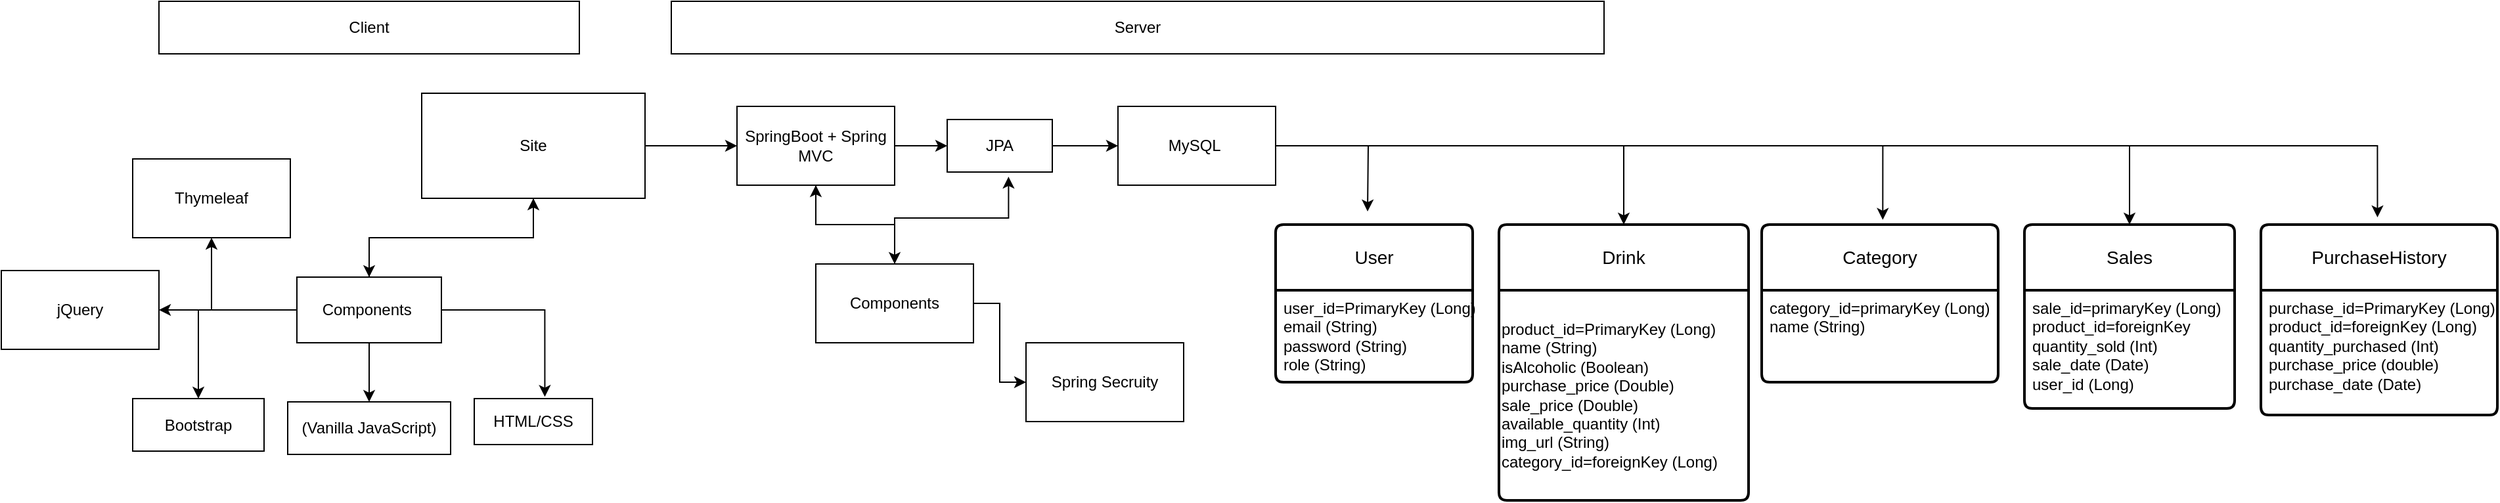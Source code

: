 <mxfile version="22.1.11" type="github">
  <diagram name="Seite-1" id="TQNiA3lFw16Ix_GrtYa4">
    <mxGraphModel dx="1906" dy="386" grid="1" gridSize="10" guides="1" tooltips="1" connect="1" arrows="1" fold="1" page="1" pageScale="1" pageWidth="827" pageHeight="1169" math="0" shadow="0">
      <root>
        <mxCell id="0" />
        <mxCell id="1" parent="0" />
        <mxCell id="8caW-aM3lj9bGC5bDLN5-4" value="Drink" style="swimlane;childLayout=stackLayout;horizontal=1;startSize=50;horizontalStack=0;rounded=1;fontSize=14;fontStyle=0;strokeWidth=2;resizeParent=0;resizeLast=1;shadow=0;dashed=0;align=center;arcSize=4;whiteSpace=wrap;html=1;" parent="1" vertex="1">
          <mxGeometry x="540" y="230" width="190" height="210" as="geometry" />
        </mxCell>
        <mxCell id="8caW-aM3lj9bGC5bDLN5-40" value="&lt;div style=&quot;&quot;&gt;product_id=PrimaryKey (Long)&lt;span style=&quot;background-color: initial; white-space-collapse: preserve;&quot;&gt;&#x9;&lt;/span&gt;&lt;span style=&quot;background-color: initial; white-space-collapse: preserve;&quot;&gt;&#x9;&lt;/span&gt;&lt;span style=&quot;background-color: initial; white-space-collapse: preserve;&quot;&gt;&#x9;&lt;/span&gt;&lt;/div&gt;&lt;div style=&quot;&quot;&gt;&lt;span style=&quot;background-color: initial;&quot;&gt;name (String)&lt;/span&gt;&lt;/div&gt;&lt;div style=&quot;&quot;&gt;&lt;span style=&quot;background-color: initial;&quot;&gt;isAlcoholic (Boolean)&lt;/span&gt;&lt;br&gt;&lt;/div&gt;&lt;div style=&quot;&quot;&gt;&lt;span style=&quot;background-color: initial;&quot;&gt;purchase_price (Double)&lt;/span&gt;&lt;/div&gt;&lt;div style=&quot;&quot;&gt;&lt;span style=&quot;background-color: initial;&quot;&gt;sale_price (Double)&lt;/span&gt;&lt;/div&gt;&lt;div style=&quot;&quot;&gt;&lt;span style=&quot;background-color: initial;&quot;&gt;available_quantity (Int)&lt;/span&gt;&lt;/div&gt;&lt;div style=&quot;&quot;&gt;&lt;span style=&quot;background-color: initial;&quot;&gt;img_url (String)&lt;/span&gt;&lt;/div&gt;&lt;div style=&quot;&quot;&gt;category_id=foreignKey (Long)&lt;/div&gt;" style="text;html=1;align=left;verticalAlign=middle;resizable=0;points=[];autosize=1;strokeColor=none;fillColor=none;" parent="8caW-aM3lj9bGC5bDLN5-4" vertex="1">
          <mxGeometry y="50" width="190" height="160" as="geometry" />
        </mxCell>
        <mxCell id="8caW-aM3lj9bGC5bDLN5-43" value="User" style="swimlane;childLayout=stackLayout;horizontal=1;startSize=50;horizontalStack=0;rounded=1;fontSize=14;fontStyle=0;strokeWidth=2;resizeParent=0;resizeLast=1;shadow=0;dashed=0;align=center;arcSize=4;whiteSpace=wrap;html=1;" parent="1" vertex="1">
          <mxGeometry x="370" y="230" width="150" height="120" as="geometry" />
        </mxCell>
        <mxCell id="8caW-aM3lj9bGC5bDLN5-44" value="user_id=PrimaryKey (Long)&lt;br&gt;email (String)&lt;br&gt;password (String)&lt;br&gt;role (String)" style="align=left;strokeColor=none;fillColor=none;spacingLeft=4;fontSize=12;verticalAlign=top;resizable=0;rotatable=0;part=1;html=1;" parent="8caW-aM3lj9bGC5bDLN5-43" vertex="1">
          <mxGeometry y="50" width="150" height="70" as="geometry" />
        </mxCell>
        <mxCell id="8caW-aM3lj9bGC5bDLN5-46" value="Client" style="rounded=0;whiteSpace=wrap;html=1;" parent="1" vertex="1">
          <mxGeometry x="-480" y="60" width="320" height="40" as="geometry" />
        </mxCell>
        <mxCell id="8caW-aM3lj9bGC5bDLN5-47" value="Server" style="rounded=0;whiteSpace=wrap;html=1;" parent="1" vertex="1">
          <mxGeometry x="-90" y="60" width="710" height="40" as="geometry" />
        </mxCell>
        <mxCell id="8caW-aM3lj9bGC5bDLN5-69" style="edgeStyle=orthogonalEdgeStyle;rounded=0;orthogonalLoop=1;jettySize=auto;html=1;entryX=0;entryY=0.5;entryDx=0;entryDy=0;" parent="1" source="8caW-aM3lj9bGC5bDLN5-48" target="8caW-aM3lj9bGC5bDLN5-68" edge="1">
          <mxGeometry relative="1" as="geometry" />
        </mxCell>
        <mxCell id="8caW-aM3lj9bGC5bDLN5-79" style="edgeStyle=orthogonalEdgeStyle;rounded=0;orthogonalLoop=1;jettySize=auto;html=1;" parent="1" source="8caW-aM3lj9bGC5bDLN5-48" target="8caW-aM3lj9bGC5bDLN5-49" edge="1">
          <mxGeometry relative="1" as="geometry" />
        </mxCell>
        <mxCell id="8caW-aM3lj9bGC5bDLN5-48" value="Site" style="rounded=0;whiteSpace=wrap;html=1;" parent="1" vertex="1">
          <mxGeometry x="-280" y="130" width="170" height="80" as="geometry" />
        </mxCell>
        <mxCell id="8caW-aM3lj9bGC5bDLN5-54" style="edgeStyle=orthogonalEdgeStyle;rounded=0;orthogonalLoop=1;jettySize=auto;html=1;entryX=0.5;entryY=0;entryDx=0;entryDy=0;" parent="1" source="8caW-aM3lj9bGC5bDLN5-49" target="8caW-aM3lj9bGC5bDLN5-51" edge="1">
          <mxGeometry relative="1" as="geometry" />
        </mxCell>
        <mxCell id="8caW-aM3lj9bGC5bDLN5-59" style="edgeStyle=orthogonalEdgeStyle;rounded=0;orthogonalLoop=1;jettySize=auto;html=1;entryX=0.5;entryY=0;entryDx=0;entryDy=0;" parent="1" source="8caW-aM3lj9bGC5bDLN5-49" target="8caW-aM3lj9bGC5bDLN5-52" edge="1">
          <mxGeometry relative="1" as="geometry" />
        </mxCell>
        <mxCell id="8caW-aM3lj9bGC5bDLN5-78" style="edgeStyle=orthogonalEdgeStyle;rounded=0;orthogonalLoop=1;jettySize=auto;html=1;entryX=0.5;entryY=1;entryDx=0;entryDy=0;" parent="1" source="8caW-aM3lj9bGC5bDLN5-49" target="8caW-aM3lj9bGC5bDLN5-48" edge="1">
          <mxGeometry relative="1" as="geometry" />
        </mxCell>
        <mxCell id="8caW-aM3lj9bGC5bDLN5-80" style="edgeStyle=orthogonalEdgeStyle;rounded=0;orthogonalLoop=1;jettySize=auto;html=1;entryX=0.5;entryY=1;entryDx=0;entryDy=0;" parent="1" source="8caW-aM3lj9bGC5bDLN5-49" target="8caW-aM3lj9bGC5bDLN5-61" edge="1">
          <mxGeometry relative="1" as="geometry" />
        </mxCell>
        <mxCell id="9db9IfMV-im55y34ynVj-2" style="edgeStyle=orthogonalEdgeStyle;rounded=0;orthogonalLoop=1;jettySize=auto;html=1;entryX=1;entryY=0.5;entryDx=0;entryDy=0;" edge="1" parent="1" source="8caW-aM3lj9bGC5bDLN5-49" target="9db9IfMV-im55y34ynVj-1">
          <mxGeometry relative="1" as="geometry" />
        </mxCell>
        <mxCell id="8caW-aM3lj9bGC5bDLN5-49" value="Components&amp;nbsp;" style="rounded=0;whiteSpace=wrap;html=1;" parent="1" vertex="1">
          <mxGeometry x="-375" y="270" width="110" height="50" as="geometry" />
        </mxCell>
        <mxCell id="8caW-aM3lj9bGC5bDLN5-51" value="Bootstrap" style="rounded=0;whiteSpace=wrap;html=1;" parent="1" vertex="1">
          <mxGeometry x="-500" y="362.5" width="100" height="40" as="geometry" />
        </mxCell>
        <mxCell id="8caW-aM3lj9bGC5bDLN5-52" value="(Vanilla JavaScript)" style="rounded=0;whiteSpace=wrap;html=1;" parent="1" vertex="1">
          <mxGeometry x="-382" y="365" width="124" height="40" as="geometry" />
        </mxCell>
        <mxCell id="8caW-aM3lj9bGC5bDLN5-53" value="HTML/CSS" style="rounded=0;whiteSpace=wrap;html=1;" parent="1" vertex="1">
          <mxGeometry x="-240" y="362.5" width="90" height="35" as="geometry" />
        </mxCell>
        <mxCell id="8caW-aM3lj9bGC5bDLN5-58" style="edgeStyle=orthogonalEdgeStyle;rounded=0;orthogonalLoop=1;jettySize=auto;html=1;entryX=0.597;entryY=-0.038;entryDx=0;entryDy=0;entryPerimeter=0;" parent="1" source="8caW-aM3lj9bGC5bDLN5-49" target="8caW-aM3lj9bGC5bDLN5-53" edge="1">
          <mxGeometry relative="1" as="geometry" />
        </mxCell>
        <mxCell id="8caW-aM3lj9bGC5bDLN5-102" style="edgeStyle=orthogonalEdgeStyle;rounded=0;orthogonalLoop=1;jettySize=auto;html=1;entryX=0.5;entryY=0;entryDx=0;entryDy=0;" parent="1" source="8caW-aM3lj9bGC5bDLN5-60" target="8caW-aM3lj9bGC5bDLN5-4" edge="1">
          <mxGeometry relative="1" as="geometry" />
        </mxCell>
        <mxCell id="8caW-aM3lj9bGC5bDLN5-104" style="edgeStyle=orthogonalEdgeStyle;rounded=0;orthogonalLoop=1;jettySize=auto;html=1;entryX=0.5;entryY=0;entryDx=0;entryDy=0;" parent="1" source="8caW-aM3lj9bGC5bDLN5-60" target="8caW-aM3lj9bGC5bDLN5-89" edge="1">
          <mxGeometry relative="1" as="geometry" />
        </mxCell>
        <mxCell id="8caW-aM3lj9bGC5bDLN5-106" style="edgeStyle=orthogonalEdgeStyle;rounded=0;orthogonalLoop=1;jettySize=auto;html=1;" parent="1" source="8caW-aM3lj9bGC5bDLN5-60" edge="1">
          <mxGeometry relative="1" as="geometry">
            <mxPoint x="440" y="220" as="targetPoint" />
          </mxGeometry>
        </mxCell>
        <mxCell id="8caW-aM3lj9bGC5bDLN5-60" value="MySQL&amp;nbsp;" style="rounded=0;whiteSpace=wrap;html=1;" parent="1" vertex="1">
          <mxGeometry x="250" y="140" width="120" height="60" as="geometry" />
        </mxCell>
        <mxCell id="8caW-aM3lj9bGC5bDLN5-61" value="Thymeleaf" style="rounded=0;whiteSpace=wrap;html=1;" parent="1" vertex="1">
          <mxGeometry x="-500" y="180" width="120" height="60" as="geometry" />
        </mxCell>
        <mxCell id="8caW-aM3lj9bGC5bDLN5-73" value="" style="edgeStyle=orthogonalEdgeStyle;rounded=0;orthogonalLoop=1;jettySize=auto;html=1;" parent="1" source="8caW-aM3lj9bGC5bDLN5-68" target="8caW-aM3lj9bGC5bDLN5-72" edge="1">
          <mxGeometry relative="1" as="geometry" />
        </mxCell>
        <mxCell id="8caW-aM3lj9bGC5bDLN5-82" value="" style="edgeStyle=orthogonalEdgeStyle;rounded=0;orthogonalLoop=1;jettySize=auto;html=1;" parent="1" source="8caW-aM3lj9bGC5bDLN5-68" target="8caW-aM3lj9bGC5bDLN5-81" edge="1">
          <mxGeometry relative="1" as="geometry" />
        </mxCell>
        <mxCell id="8caW-aM3lj9bGC5bDLN5-68" value="SpringBoot + Spring MVC" style="rounded=0;whiteSpace=wrap;html=1;" parent="1" vertex="1">
          <mxGeometry x="-40" y="140" width="120" height="60" as="geometry" />
        </mxCell>
        <mxCell id="8caW-aM3lj9bGC5bDLN5-76" value="" style="edgeStyle=orthogonalEdgeStyle;rounded=0;orthogonalLoop=1;jettySize=auto;html=1;" parent="1" source="8caW-aM3lj9bGC5bDLN5-72" target="8caW-aM3lj9bGC5bDLN5-75" edge="1">
          <mxGeometry relative="1" as="geometry" />
        </mxCell>
        <mxCell id="8caW-aM3lj9bGC5bDLN5-77" style="edgeStyle=orthogonalEdgeStyle;rounded=0;orthogonalLoop=1;jettySize=auto;html=1;entryX=0.5;entryY=1;entryDx=0;entryDy=0;" parent="1" source="8caW-aM3lj9bGC5bDLN5-72" target="8caW-aM3lj9bGC5bDLN5-68" edge="1">
          <mxGeometry relative="1" as="geometry" />
        </mxCell>
        <mxCell id="8caW-aM3lj9bGC5bDLN5-72" value="Components" style="rounded=0;whiteSpace=wrap;html=1;" parent="1" vertex="1">
          <mxGeometry x="20" y="260" width="120" height="60" as="geometry" />
        </mxCell>
        <mxCell id="8caW-aM3lj9bGC5bDLN5-75" value="Spring Secruity" style="whiteSpace=wrap;html=1;rounded=0;" parent="1" vertex="1">
          <mxGeometry x="180" y="320" width="120" height="60" as="geometry" />
        </mxCell>
        <mxCell id="8caW-aM3lj9bGC5bDLN5-83" style="edgeStyle=orthogonalEdgeStyle;rounded=0;orthogonalLoop=1;jettySize=auto;html=1;" parent="1" source="8caW-aM3lj9bGC5bDLN5-81" target="8caW-aM3lj9bGC5bDLN5-60" edge="1">
          <mxGeometry relative="1" as="geometry" />
        </mxCell>
        <mxCell id="8caW-aM3lj9bGC5bDLN5-81" value="JPA" style="whiteSpace=wrap;html=1;rounded=0;" parent="1" vertex="1">
          <mxGeometry x="120" y="150" width="80" height="40" as="geometry" />
        </mxCell>
        <mxCell id="8caW-aM3lj9bGC5bDLN5-84" style="edgeStyle=orthogonalEdgeStyle;rounded=0;orthogonalLoop=1;jettySize=auto;html=1;entryX=0.584;entryY=1.089;entryDx=0;entryDy=0;entryPerimeter=0;" parent="1" source="8caW-aM3lj9bGC5bDLN5-72" target="8caW-aM3lj9bGC5bDLN5-81" edge="1">
          <mxGeometry relative="1" as="geometry" />
        </mxCell>
        <mxCell id="8caW-aM3lj9bGC5bDLN5-85" value="PurchaseHistory" style="swimlane;childLayout=stackLayout;horizontal=1;startSize=50;horizontalStack=0;rounded=1;fontSize=14;fontStyle=0;strokeWidth=2;resizeParent=0;resizeLast=1;shadow=0;dashed=0;align=center;arcSize=4;whiteSpace=wrap;html=1;" parent="1" vertex="1">
          <mxGeometry x="1120" y="230" width="180" height="145" as="geometry" />
        </mxCell>
        <mxCell id="8caW-aM3lj9bGC5bDLN5-86" value="purchase_id=PrimaryKey (Long)&lt;br&gt;product_id=foreignKey (Long)&lt;br&gt;quantity_purchased (Int)&lt;br&gt;purchase_price (double)&lt;br&gt;purchase_date (Date)" style="align=left;strokeColor=none;fillColor=none;spacingLeft=4;fontSize=12;verticalAlign=top;resizable=0;rotatable=0;part=1;html=1;" parent="8caW-aM3lj9bGC5bDLN5-85" vertex="1">
          <mxGeometry y="50" width="180" height="95" as="geometry" />
        </mxCell>
        <mxCell id="8caW-aM3lj9bGC5bDLN5-87" value="Category" style="swimlane;childLayout=stackLayout;horizontal=1;startSize=50;horizontalStack=0;rounded=1;fontSize=14;fontStyle=0;strokeWidth=2;resizeParent=0;resizeLast=1;shadow=0;dashed=0;align=center;arcSize=4;whiteSpace=wrap;html=1;" parent="1" vertex="1">
          <mxGeometry x="740" y="230" width="180" height="120" as="geometry" />
        </mxCell>
        <mxCell id="8caW-aM3lj9bGC5bDLN5-88" value="category_id=primaryKey (Long)&lt;br&gt;name (String)" style="align=left;strokeColor=none;fillColor=none;spacingLeft=4;fontSize=12;verticalAlign=top;resizable=0;rotatable=0;part=1;html=1;" parent="8caW-aM3lj9bGC5bDLN5-87" vertex="1">
          <mxGeometry y="50" width="180" height="70" as="geometry" />
        </mxCell>
        <mxCell id="8caW-aM3lj9bGC5bDLN5-89" value="Sales" style="swimlane;childLayout=stackLayout;horizontal=1;startSize=50;horizontalStack=0;rounded=1;fontSize=14;fontStyle=0;strokeWidth=2;resizeParent=0;resizeLast=1;shadow=0;dashed=0;align=center;arcSize=4;whiteSpace=wrap;html=1;" parent="1" vertex="1">
          <mxGeometry x="940" y="230" width="160" height="140" as="geometry" />
        </mxCell>
        <mxCell id="8caW-aM3lj9bGC5bDLN5-90" value="sale_id=primaryKey (Long)&lt;br&gt;product_id=foreignKey&lt;br&gt;quantity_sold (Int)&lt;br&gt;sale_date (Date)&lt;br&gt;user_id (Long)" style="align=left;strokeColor=none;fillColor=none;spacingLeft=4;fontSize=12;verticalAlign=top;resizable=0;rotatable=0;part=1;html=1;" parent="8caW-aM3lj9bGC5bDLN5-89" vertex="1">
          <mxGeometry y="50" width="160" height="90" as="geometry" />
        </mxCell>
        <mxCell id="8caW-aM3lj9bGC5bDLN5-103" style="edgeStyle=orthogonalEdgeStyle;rounded=0;orthogonalLoop=1;jettySize=auto;html=1;entryX=0.512;entryY=-0.03;entryDx=0;entryDy=0;entryPerimeter=0;" parent="1" source="8caW-aM3lj9bGC5bDLN5-60" target="8caW-aM3lj9bGC5bDLN5-87" edge="1">
          <mxGeometry relative="1" as="geometry" />
        </mxCell>
        <mxCell id="8caW-aM3lj9bGC5bDLN5-105" style="edgeStyle=orthogonalEdgeStyle;rounded=0;orthogonalLoop=1;jettySize=auto;html=1;entryX=0.493;entryY=-0.038;entryDx=0;entryDy=0;entryPerimeter=0;" parent="1" source="8caW-aM3lj9bGC5bDLN5-60" target="8caW-aM3lj9bGC5bDLN5-85" edge="1">
          <mxGeometry relative="1" as="geometry" />
        </mxCell>
        <mxCell id="9db9IfMV-im55y34ynVj-1" value="jQuery" style="rounded=0;whiteSpace=wrap;html=1;" vertex="1" parent="1">
          <mxGeometry x="-600" y="265" width="120" height="60" as="geometry" />
        </mxCell>
      </root>
    </mxGraphModel>
  </diagram>
</mxfile>
